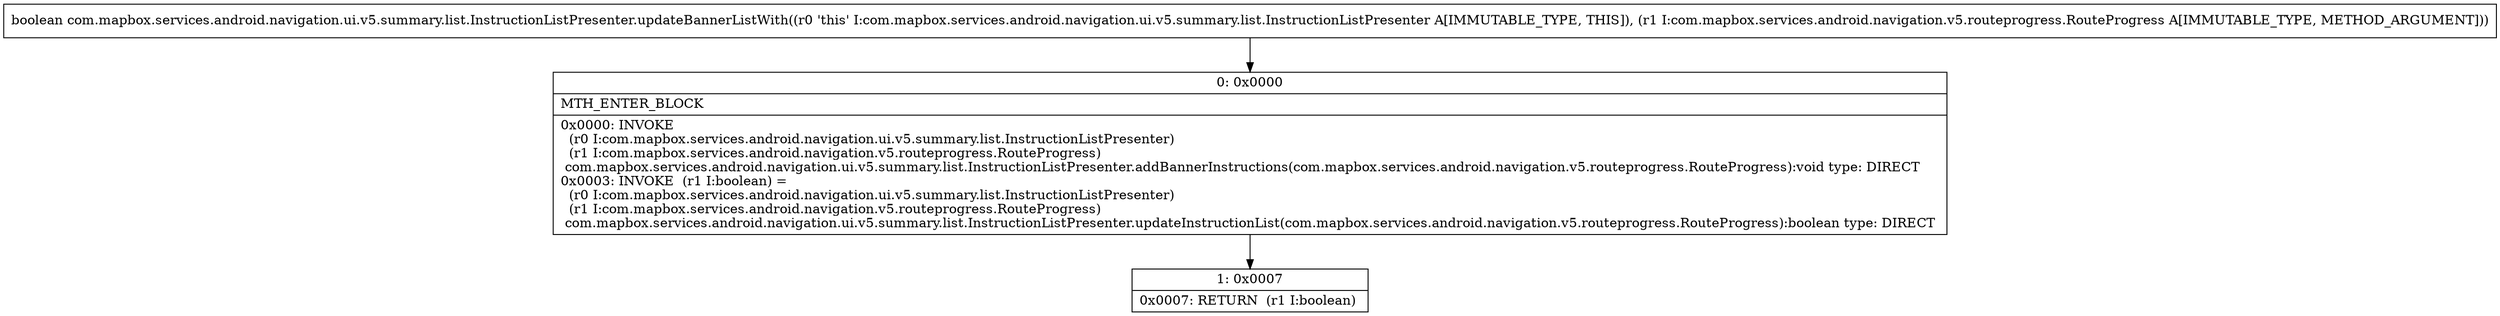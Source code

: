 digraph "CFG forcom.mapbox.services.android.navigation.ui.v5.summary.list.InstructionListPresenter.updateBannerListWith(Lcom\/mapbox\/services\/android\/navigation\/v5\/routeprogress\/RouteProgress;)Z" {
Node_0 [shape=record,label="{0\:\ 0x0000|MTH_ENTER_BLOCK\l|0x0000: INVOKE  \l  (r0 I:com.mapbox.services.android.navigation.ui.v5.summary.list.InstructionListPresenter)\l  (r1 I:com.mapbox.services.android.navigation.v5.routeprogress.RouteProgress)\l com.mapbox.services.android.navigation.ui.v5.summary.list.InstructionListPresenter.addBannerInstructions(com.mapbox.services.android.navigation.v5.routeprogress.RouteProgress):void type: DIRECT \l0x0003: INVOKE  (r1 I:boolean) = \l  (r0 I:com.mapbox.services.android.navigation.ui.v5.summary.list.InstructionListPresenter)\l  (r1 I:com.mapbox.services.android.navigation.v5.routeprogress.RouteProgress)\l com.mapbox.services.android.navigation.ui.v5.summary.list.InstructionListPresenter.updateInstructionList(com.mapbox.services.android.navigation.v5.routeprogress.RouteProgress):boolean type: DIRECT \l}"];
Node_1 [shape=record,label="{1\:\ 0x0007|0x0007: RETURN  (r1 I:boolean) \l}"];
MethodNode[shape=record,label="{boolean com.mapbox.services.android.navigation.ui.v5.summary.list.InstructionListPresenter.updateBannerListWith((r0 'this' I:com.mapbox.services.android.navigation.ui.v5.summary.list.InstructionListPresenter A[IMMUTABLE_TYPE, THIS]), (r1 I:com.mapbox.services.android.navigation.v5.routeprogress.RouteProgress A[IMMUTABLE_TYPE, METHOD_ARGUMENT])) }"];
MethodNode -> Node_0;
Node_0 -> Node_1;
}

